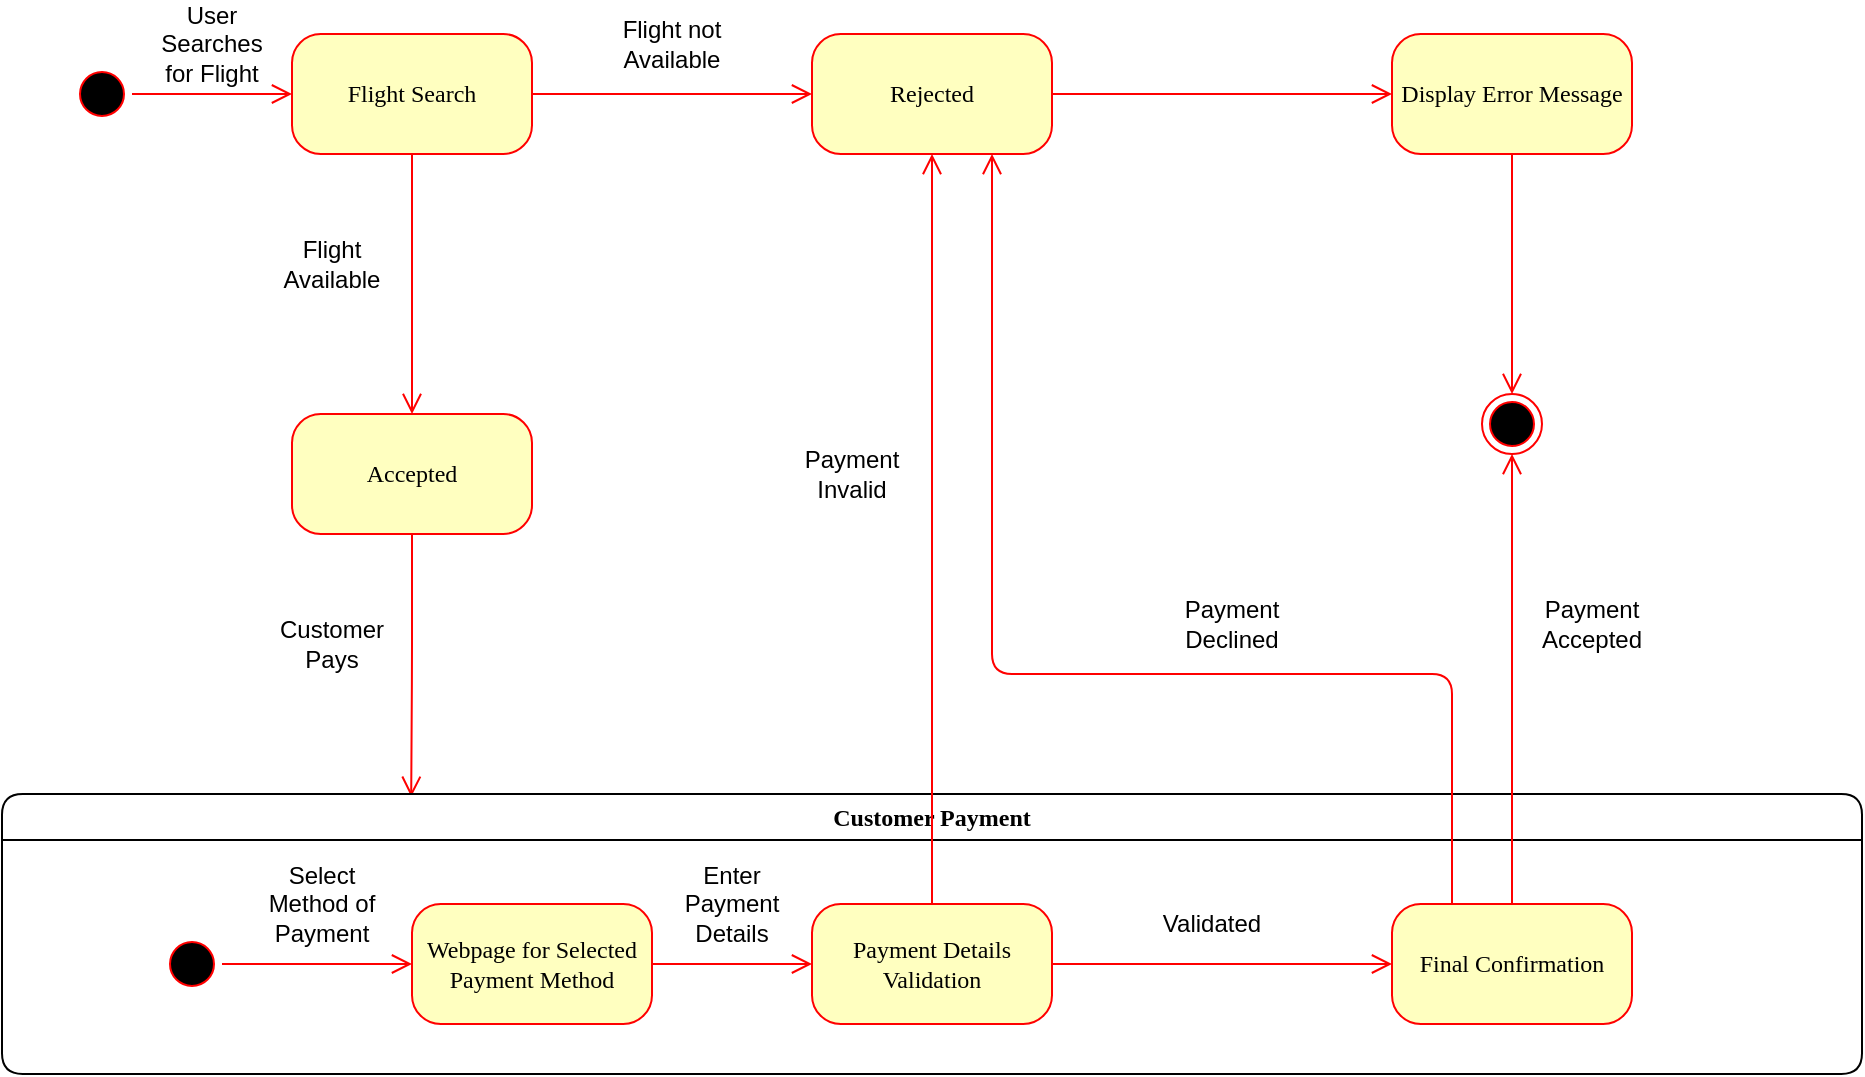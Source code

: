 <mxfile version="22.1.4" type="google">
  <diagram name="Page-1" id="58cdce13-f638-feb5-8d6f-7d28b1aa9fa0">
    <mxGraphModel grid="1" page="1" gridSize="10" guides="1" tooltips="1" connect="1" arrows="1" fold="1" pageScale="1" pageWidth="1100" pageHeight="850" background="none" math="0" shadow="0">
      <root>
        <mxCell id="0" />
        <mxCell id="1" parent="0" />
        <mxCell id="382b91b5511bd0f7-1" value="" style="ellipse;html=1;shape=startState;fillColor=#000000;strokeColor=#ff0000;rounded=1;shadow=0;comic=0;labelBackgroundColor=none;fontFamily=Verdana;fontSize=12;fontColor=#000000;align=center;direction=south;" vertex="1" parent="1">
          <mxGeometry x="130" y="135" width="30" height="30" as="geometry" />
        </mxCell>
        <mxCell id="382b91b5511bd0f7-5" value="Accepted" style="rounded=1;whiteSpace=wrap;html=1;arcSize=24;fillColor=#ffffc0;strokeColor=#ff0000;shadow=0;comic=0;labelBackgroundColor=none;fontFamily=Verdana;fontSize=12;fontColor=#000000;align=center;" vertex="1" parent="1">
          <mxGeometry x="240" y="310" width="120" height="60" as="geometry" />
        </mxCell>
        <mxCell id="382b91b5511bd0f7-6" value="Flight Search" style="rounded=1;whiteSpace=wrap;html=1;arcSize=24;fillColor=#ffffc0;strokeColor=#ff0000;shadow=0;comic=0;labelBackgroundColor=none;fontFamily=Verdana;fontSize=12;fontColor=#000000;align=center;" vertex="1" parent="1">
          <mxGeometry x="240" y="120" width="120" height="60" as="geometry" />
        </mxCell>
        <mxCell id="3cde6dad864a17aa-3" style="edgeStyle=orthogonalEdgeStyle;html=1;exitX=1;exitY=0.5;labelBackgroundColor=none;endArrow=open;endSize=8;strokeColor=#ff0000;fontFamily=Verdana;fontSize=12;align=left;exitDx=0;exitDy=0;entryX=0;entryY=0.5;entryDx=0;entryDy=0;" edge="1" parent="1" source="382b91b5511bd0f7-7" target="J8lIVonY61oWxFQ3Qr5k-5">
          <mxGeometry relative="1" as="geometry">
            <mxPoint x="870" y="150" as="targetPoint" />
          </mxGeometry>
        </mxCell>
        <mxCell id="382b91b5511bd0f7-7" value="Rejected" style="rounded=1;whiteSpace=wrap;html=1;arcSize=24;fillColor=#ffffc0;strokeColor=#ff0000;shadow=0;comic=0;labelBackgroundColor=none;fontFamily=Verdana;fontSize=12;fontColor=#000000;align=center;" vertex="1" parent="1">
          <mxGeometry x="500" y="120" width="120" height="60" as="geometry" />
        </mxCell>
        <mxCell id="2a3bc250acf0617d-9" style="edgeStyle=orthogonalEdgeStyle;html=1;labelBackgroundColor=none;endArrow=open;endSize=8;strokeColor=#ff0000;fontFamily=Verdana;fontSize=12;align=left;" edge="1" parent="1" source="382b91b5511bd0f7-1" target="382b91b5511bd0f7-6">
          <mxGeometry relative="1" as="geometry" />
        </mxCell>
        <mxCell id="2a3bc250acf0617d-10" style="edgeStyle=orthogonalEdgeStyle;html=1;labelBackgroundColor=none;endArrow=open;endSize=8;strokeColor=#ff0000;fontFamily=Verdana;fontSize=12;align=left;entryX=0;entryY=0.5;exitX=1;exitY=0.5;exitDx=0;exitDy=0;" edge="1" parent="1" source="382b91b5511bd0f7-6" target="382b91b5511bd0f7-7">
          <mxGeometry relative="1" as="geometry">
            <Array as="points">
              <mxPoint x="410" y="150" />
              <mxPoint x="410" y="150" />
            </Array>
            <mxPoint x="450" y="230" as="sourcePoint" />
          </mxGeometry>
        </mxCell>
        <mxCell id="2a3bc250acf0617d-12" style="edgeStyle=orthogonalEdgeStyle;html=1;entryX=0.5;entryY=0;labelBackgroundColor=none;endArrow=open;endSize=8;strokeColor=#ff0000;fontFamily=Verdana;fontSize=12;align=left;entryDx=0;entryDy=0;exitX=0.5;exitY=1;exitDx=0;exitDy=0;" edge="1" parent="1" source="382b91b5511bd0f7-6" target="382b91b5511bd0f7-5">
          <mxGeometry relative="1" as="geometry">
            <mxPoint x="180" y="230" as="sourcePoint" />
          </mxGeometry>
        </mxCell>
        <mxCell id="2a3bc250acf0617d-13" style="edgeStyle=orthogonalEdgeStyle;html=1;exitX=0.5;exitY=1;entryX=0.22;entryY=0.01;labelBackgroundColor=none;endArrow=open;endSize=8;strokeColor=#ff0000;fontFamily=Verdana;fontSize=12;align=left;entryDx=0;entryDy=0;exitDx=0;exitDy=0;entryPerimeter=0;" edge="1" parent="1" source="382b91b5511bd0f7-5" target="J8lIVonY61oWxFQ3Qr5k-6">
          <mxGeometry relative="1" as="geometry" />
        </mxCell>
        <mxCell id="J8lIVonY61oWxFQ3Qr5k-1" value="User Searches for Flight" style="text;html=1;strokeColor=none;fillColor=none;align=center;verticalAlign=middle;whiteSpace=wrap;rounded=0;" vertex="1" parent="1">
          <mxGeometry x="170" y="110" width="60" height="30" as="geometry" />
        </mxCell>
        <mxCell id="24f968d109e7d6b4-3" value="" style="ellipse;html=1;shape=endState;fillColor=#000000;strokeColor=#ff0000;rounded=1;shadow=0;comic=0;labelBackgroundColor=none;fontFamily=Verdana;fontSize=12;fontColor=#000000;align=center;" vertex="1" parent="1">
          <mxGeometry x="835" y="300" width="30" height="30" as="geometry" />
        </mxCell>
        <mxCell id="3cde6dad864a17aa-12" style="edgeStyle=elbowEdgeStyle;html=1;labelBackgroundColor=none;endArrow=open;endSize=8;strokeColor=#ff0000;fontFamily=Verdana;fontSize=12;align=left;exitX=0.5;exitY=1;exitDx=0;exitDy=0;" edge="1" parent="1" source="J8lIVonY61oWxFQ3Qr5k-5" target="24f968d109e7d6b4-3">
          <mxGeometry relative="1" as="geometry">
            <mxPoint x="1010" y="450" as="sourcePoint" />
          </mxGeometry>
        </mxCell>
        <mxCell id="J8lIVonY61oWxFQ3Qr5k-2" value="Flight Available" style="text;html=1;strokeColor=none;fillColor=none;align=center;verticalAlign=middle;whiteSpace=wrap;rounded=0;" vertex="1" parent="1">
          <mxGeometry x="230" y="220" width="60" height="30" as="geometry" />
        </mxCell>
        <mxCell id="J8lIVonY61oWxFQ3Qr5k-3" value="Flight not Available" style="text;html=1;strokeColor=none;fillColor=none;align=center;verticalAlign=middle;whiteSpace=wrap;rounded=0;" vertex="1" parent="1">
          <mxGeometry x="400" y="110" width="60" height="30" as="geometry" />
        </mxCell>
        <mxCell id="J8lIVonY61oWxFQ3Qr5k-4" value="Customer Pays" style="text;html=1;strokeColor=none;fillColor=none;align=center;verticalAlign=middle;whiteSpace=wrap;rounded=0;" vertex="1" parent="1">
          <mxGeometry x="230" y="410" width="60" height="30" as="geometry" />
        </mxCell>
        <mxCell id="J8lIVonY61oWxFQ3Qr5k-5" value="Display Error Message" style="rounded=1;whiteSpace=wrap;html=1;arcSize=24;fillColor=#ffffc0;strokeColor=#ff0000;shadow=0;comic=0;labelBackgroundColor=none;fontFamily=Verdana;fontSize=12;fontColor=#000000;align=center;" vertex="1" parent="1">
          <mxGeometry x="790" y="120" width="120" height="60" as="geometry" />
        </mxCell>
        <mxCell id="J8lIVonY61oWxFQ3Qr5k-6" value="Customer Payment" style="swimlane;whiteSpace=wrap;html=1;rounded=1;shadow=0;comic=0;labelBackgroundColor=none;strokeWidth=1;fontFamily=Verdana;fontSize=12;align=center;" vertex="1" parent="1">
          <mxGeometry x="95" y="500" width="930" height="140" as="geometry" />
        </mxCell>
        <mxCell id="J8lIVonY61oWxFQ3Qr5k-7" style="edgeStyle=elbowEdgeStyle;html=1;labelBackgroundColor=none;endArrow=open;endSize=8;strokeColor=#ff0000;fontFamily=Verdana;fontSize=12;align=left;" edge="1" parent="J8lIVonY61oWxFQ3Qr5k-6" source="J8lIVonY61oWxFQ3Qr5k-8" target="J8lIVonY61oWxFQ3Qr5k-12">
          <mxGeometry relative="1" as="geometry" />
        </mxCell>
        <mxCell id="J8lIVonY61oWxFQ3Qr5k-8" value="Webpage for Selected Payment Method" style="rounded=1;whiteSpace=wrap;html=1;arcSize=24;fillColor=#ffffc0;strokeColor=#ff0000;shadow=0;comic=0;labelBackgroundColor=none;fontFamily=Verdana;fontSize=12;fontColor=#000000;align=center;" vertex="1" parent="J8lIVonY61oWxFQ3Qr5k-6">
          <mxGeometry x="205" y="55" width="120" height="60" as="geometry" />
        </mxCell>
        <mxCell id="J8lIVonY61oWxFQ3Qr5k-9" style="edgeStyle=elbowEdgeStyle;html=1;labelBackgroundColor=none;endArrow=open;endSize=8;strokeColor=#ff0000;fontFamily=Verdana;fontSize=12;align=left;" edge="1" parent="J8lIVonY61oWxFQ3Qr5k-6" source="J8lIVonY61oWxFQ3Qr5k-10" target="J8lIVonY61oWxFQ3Qr5k-8">
          <mxGeometry relative="1" as="geometry" />
        </mxCell>
        <mxCell id="J8lIVonY61oWxFQ3Qr5k-10" value="" style="ellipse;html=1;shape=startState;fillColor=#000000;strokeColor=#ff0000;rounded=1;shadow=0;comic=0;labelBackgroundColor=none;fontFamily=Verdana;fontSize=12;fontColor=#000000;align=center;direction=south;" vertex="1" parent="J8lIVonY61oWxFQ3Qr5k-6">
          <mxGeometry x="80" y="70" width="30" height="30" as="geometry" />
        </mxCell>
        <mxCell id="J8lIVonY61oWxFQ3Qr5k-11" style="edgeStyle=elbowEdgeStyle;html=1;labelBackgroundColor=none;endArrow=open;endSize=8;strokeColor=#ff0000;fontFamily=Verdana;fontSize=12;align=left;" edge="1" parent="J8lIVonY61oWxFQ3Qr5k-6" source="J8lIVonY61oWxFQ3Qr5k-12" target="J8lIVonY61oWxFQ3Qr5k-13">
          <mxGeometry relative="1" as="geometry" />
        </mxCell>
        <mxCell id="J8lIVonY61oWxFQ3Qr5k-12" value="Payment Details Validation" style="rounded=1;whiteSpace=wrap;html=1;arcSize=24;fillColor=#ffffc0;strokeColor=#ff0000;shadow=0;comic=0;labelBackgroundColor=none;fontFamily=Verdana;fontSize=12;fontColor=#000000;align=center;" vertex="1" parent="J8lIVonY61oWxFQ3Qr5k-6">
          <mxGeometry x="405" y="55" width="120" height="60" as="geometry" />
        </mxCell>
        <mxCell id="J8lIVonY61oWxFQ3Qr5k-13" value="Final Confirmation" style="rounded=1;whiteSpace=wrap;html=1;arcSize=24;fillColor=#ffffc0;strokeColor=#ff0000;shadow=0;comic=0;labelBackgroundColor=none;fontFamily=Verdana;fontSize=12;fontColor=#000000;align=center;" vertex="1" parent="J8lIVonY61oWxFQ3Qr5k-6">
          <mxGeometry x="695" y="55" width="120" height="60" as="geometry" />
        </mxCell>
        <mxCell id="J8lIVonY61oWxFQ3Qr5k-22" value="Select Method of Payment" style="text;html=1;strokeColor=none;fillColor=none;align=center;verticalAlign=middle;whiteSpace=wrap;rounded=0;" vertex="1" parent="J8lIVonY61oWxFQ3Qr5k-6">
          <mxGeometry x="130" y="40" width="60" height="30" as="geometry" />
        </mxCell>
        <mxCell id="J8lIVonY61oWxFQ3Qr5k-23" value="Enter Payment Details" style="text;html=1;strokeColor=none;fillColor=none;align=center;verticalAlign=middle;whiteSpace=wrap;rounded=0;" vertex="1" parent="J8lIVonY61oWxFQ3Qr5k-6">
          <mxGeometry x="335" y="40" width="60" height="30" as="geometry" />
        </mxCell>
        <mxCell id="J8lIVonY61oWxFQ3Qr5k-24" value="Validated" style="text;html=1;strokeColor=none;fillColor=none;align=center;verticalAlign=middle;whiteSpace=wrap;rounded=0;" vertex="1" parent="J8lIVonY61oWxFQ3Qr5k-6">
          <mxGeometry x="575" y="50" width="60" height="30" as="geometry" />
        </mxCell>
        <mxCell id="J8lIVonY61oWxFQ3Qr5k-25" style="edgeStyle=orthogonalEdgeStyle;html=1;exitX=0.5;exitY=0;labelBackgroundColor=none;endArrow=open;endSize=8;strokeColor=#ff0000;fontFamily=Verdana;fontSize=12;align=left;exitDx=0;exitDy=0;entryX=0.5;entryY=1;entryDx=0;entryDy=0;" edge="1" parent="1" source="J8lIVonY61oWxFQ3Qr5k-13" target="24f968d109e7d6b4-3">
          <mxGeometry relative="1" as="geometry">
            <mxPoint x="630" y="160" as="sourcePoint" />
            <mxPoint x="800" y="160" as="targetPoint" />
          </mxGeometry>
        </mxCell>
        <mxCell id="J8lIVonY61oWxFQ3Qr5k-26" style="edgeStyle=orthogonalEdgeStyle;html=1;exitX=0.5;exitY=0;labelBackgroundColor=none;endArrow=open;endSize=8;strokeColor=#ff0000;fontFamily=Verdana;fontSize=12;align=left;exitDx=0;exitDy=0;entryX=0.5;entryY=1;entryDx=0;entryDy=0;" edge="1" parent="1" source="J8lIVonY61oWxFQ3Qr5k-12" target="382b91b5511bd0f7-7">
          <mxGeometry relative="1" as="geometry">
            <mxPoint x="640" y="170" as="sourcePoint" />
            <mxPoint x="810" y="170" as="targetPoint" />
          </mxGeometry>
        </mxCell>
        <mxCell id="J8lIVonY61oWxFQ3Qr5k-27" style="edgeStyle=orthogonalEdgeStyle;html=1;exitX=0.25;exitY=0;labelBackgroundColor=none;endArrow=open;endSize=8;strokeColor=#ff0000;fontFamily=Verdana;fontSize=12;align=left;exitDx=0;exitDy=0;entryX=0.75;entryY=1;entryDx=0;entryDy=0;" edge="1" parent="1" source="J8lIVonY61oWxFQ3Qr5k-13" target="382b91b5511bd0f7-7">
          <mxGeometry relative="1" as="geometry">
            <mxPoint x="650" y="180" as="sourcePoint" />
            <mxPoint x="820" y="180" as="targetPoint" />
            <Array as="points">
              <mxPoint x="820" y="440" />
              <mxPoint x="590" y="440" />
            </Array>
          </mxGeometry>
        </mxCell>
        <mxCell id="J8lIVonY61oWxFQ3Qr5k-28" value="Payment Invalid" style="text;html=1;strokeColor=none;fillColor=none;align=center;verticalAlign=middle;whiteSpace=wrap;rounded=0;" vertex="1" parent="1">
          <mxGeometry x="490" y="325" width="60" height="30" as="geometry" />
        </mxCell>
        <mxCell id="J8lIVonY61oWxFQ3Qr5k-29" value="Payment Declined" style="text;html=1;strokeColor=none;fillColor=none;align=center;verticalAlign=middle;whiteSpace=wrap;rounded=0;" vertex="1" parent="1">
          <mxGeometry x="680" y="400" width="60" height="30" as="geometry" />
        </mxCell>
        <mxCell id="J8lIVonY61oWxFQ3Qr5k-30" value="Payment Accepted" style="text;html=1;strokeColor=none;fillColor=none;align=center;verticalAlign=middle;whiteSpace=wrap;rounded=0;" vertex="1" parent="1">
          <mxGeometry x="860" y="400" width="60" height="30" as="geometry" />
        </mxCell>
      </root>
    </mxGraphModel>
  </diagram>
</mxfile>
